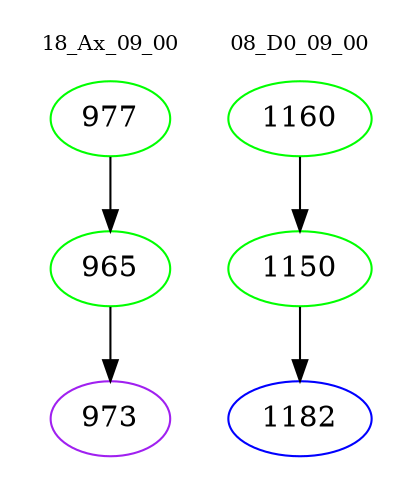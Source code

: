 digraph{
subgraph cluster_0 {
color = white
label = "18_Ax_09_00";
fontsize=10;
T0_977 [label="977", color="green"]
T0_977 -> T0_965 [color="black"]
T0_965 [label="965", color="green"]
T0_965 -> T0_973 [color="black"]
T0_973 [label="973", color="purple"]
}
subgraph cluster_1 {
color = white
label = "08_D0_09_00";
fontsize=10;
T1_1160 [label="1160", color="green"]
T1_1160 -> T1_1150 [color="black"]
T1_1150 [label="1150", color="green"]
T1_1150 -> T1_1182 [color="black"]
T1_1182 [label="1182", color="blue"]
}
}
